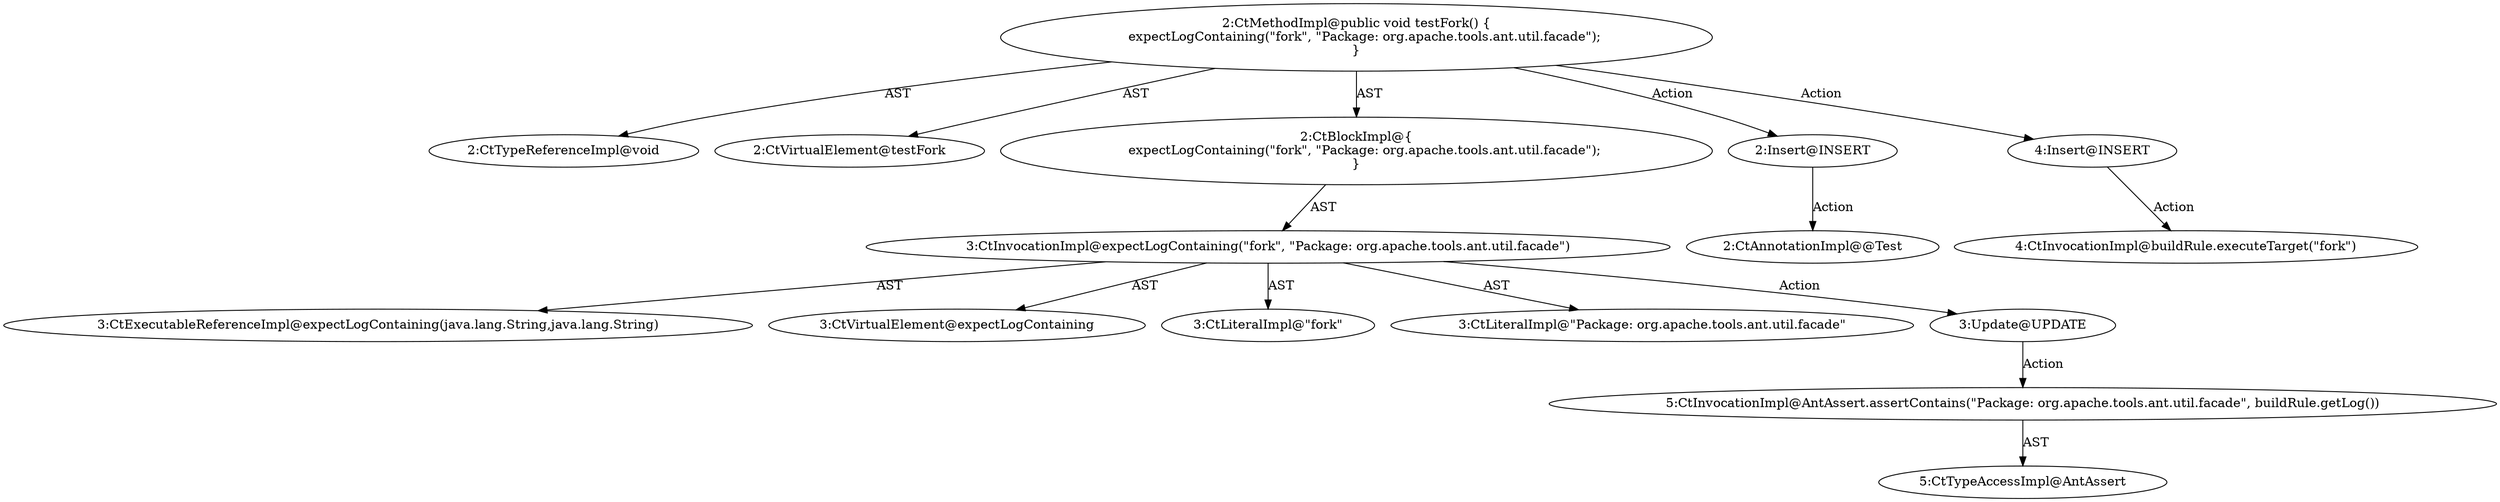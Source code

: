 digraph "testFork#?" {
0 [label="2:CtTypeReferenceImpl@void" shape=ellipse]
1 [label="2:CtVirtualElement@testFork" shape=ellipse]
2 [label="3:CtExecutableReferenceImpl@expectLogContaining(java.lang.String,java.lang.String)" shape=ellipse]
3 [label="3:CtVirtualElement@expectLogContaining" shape=ellipse]
4 [label="3:CtLiteralImpl@\"fork\"" shape=ellipse]
5 [label="3:CtLiteralImpl@\"Package: org.apache.tools.ant.util.facade\"" shape=ellipse]
6 [label="3:CtInvocationImpl@expectLogContaining(\"fork\", \"Package: org.apache.tools.ant.util.facade\")" shape=ellipse]
7 [label="2:CtBlockImpl@\{
    expectLogContaining(\"fork\", \"Package: org.apache.tools.ant.util.facade\");
\}" shape=ellipse]
8 [label="2:CtMethodImpl@public void testFork() \{
    expectLogContaining(\"fork\", \"Package: org.apache.tools.ant.util.facade\");
\}" shape=ellipse]
9 [label="3:Update@UPDATE" shape=ellipse]
10 [label="5:CtInvocationImpl@AntAssert.assertContains(\"Package: org.apache.tools.ant.util.facade\", buildRule.getLog())" shape=ellipse]
11 [label="5:CtTypeAccessImpl@AntAssert" shape=ellipse]
12 [label="2:Insert@INSERT" shape=ellipse]
13 [label="2:CtAnnotationImpl@@Test" shape=ellipse]
14 [label="4:Insert@INSERT" shape=ellipse]
15 [label="4:CtInvocationImpl@buildRule.executeTarget(\"fork\")" shape=ellipse]
6 -> 3 [label="AST"];
6 -> 2 [label="AST"];
6 -> 4 [label="AST"];
6 -> 5 [label="AST"];
6 -> 9 [label="Action"];
7 -> 6 [label="AST"];
8 -> 1 [label="AST"];
8 -> 0 [label="AST"];
8 -> 7 [label="AST"];
8 -> 12 [label="Action"];
8 -> 14 [label="Action"];
9 -> 10 [label="Action"];
10 -> 11 [label="AST"];
12 -> 13 [label="Action"];
14 -> 15 [label="Action"];
}